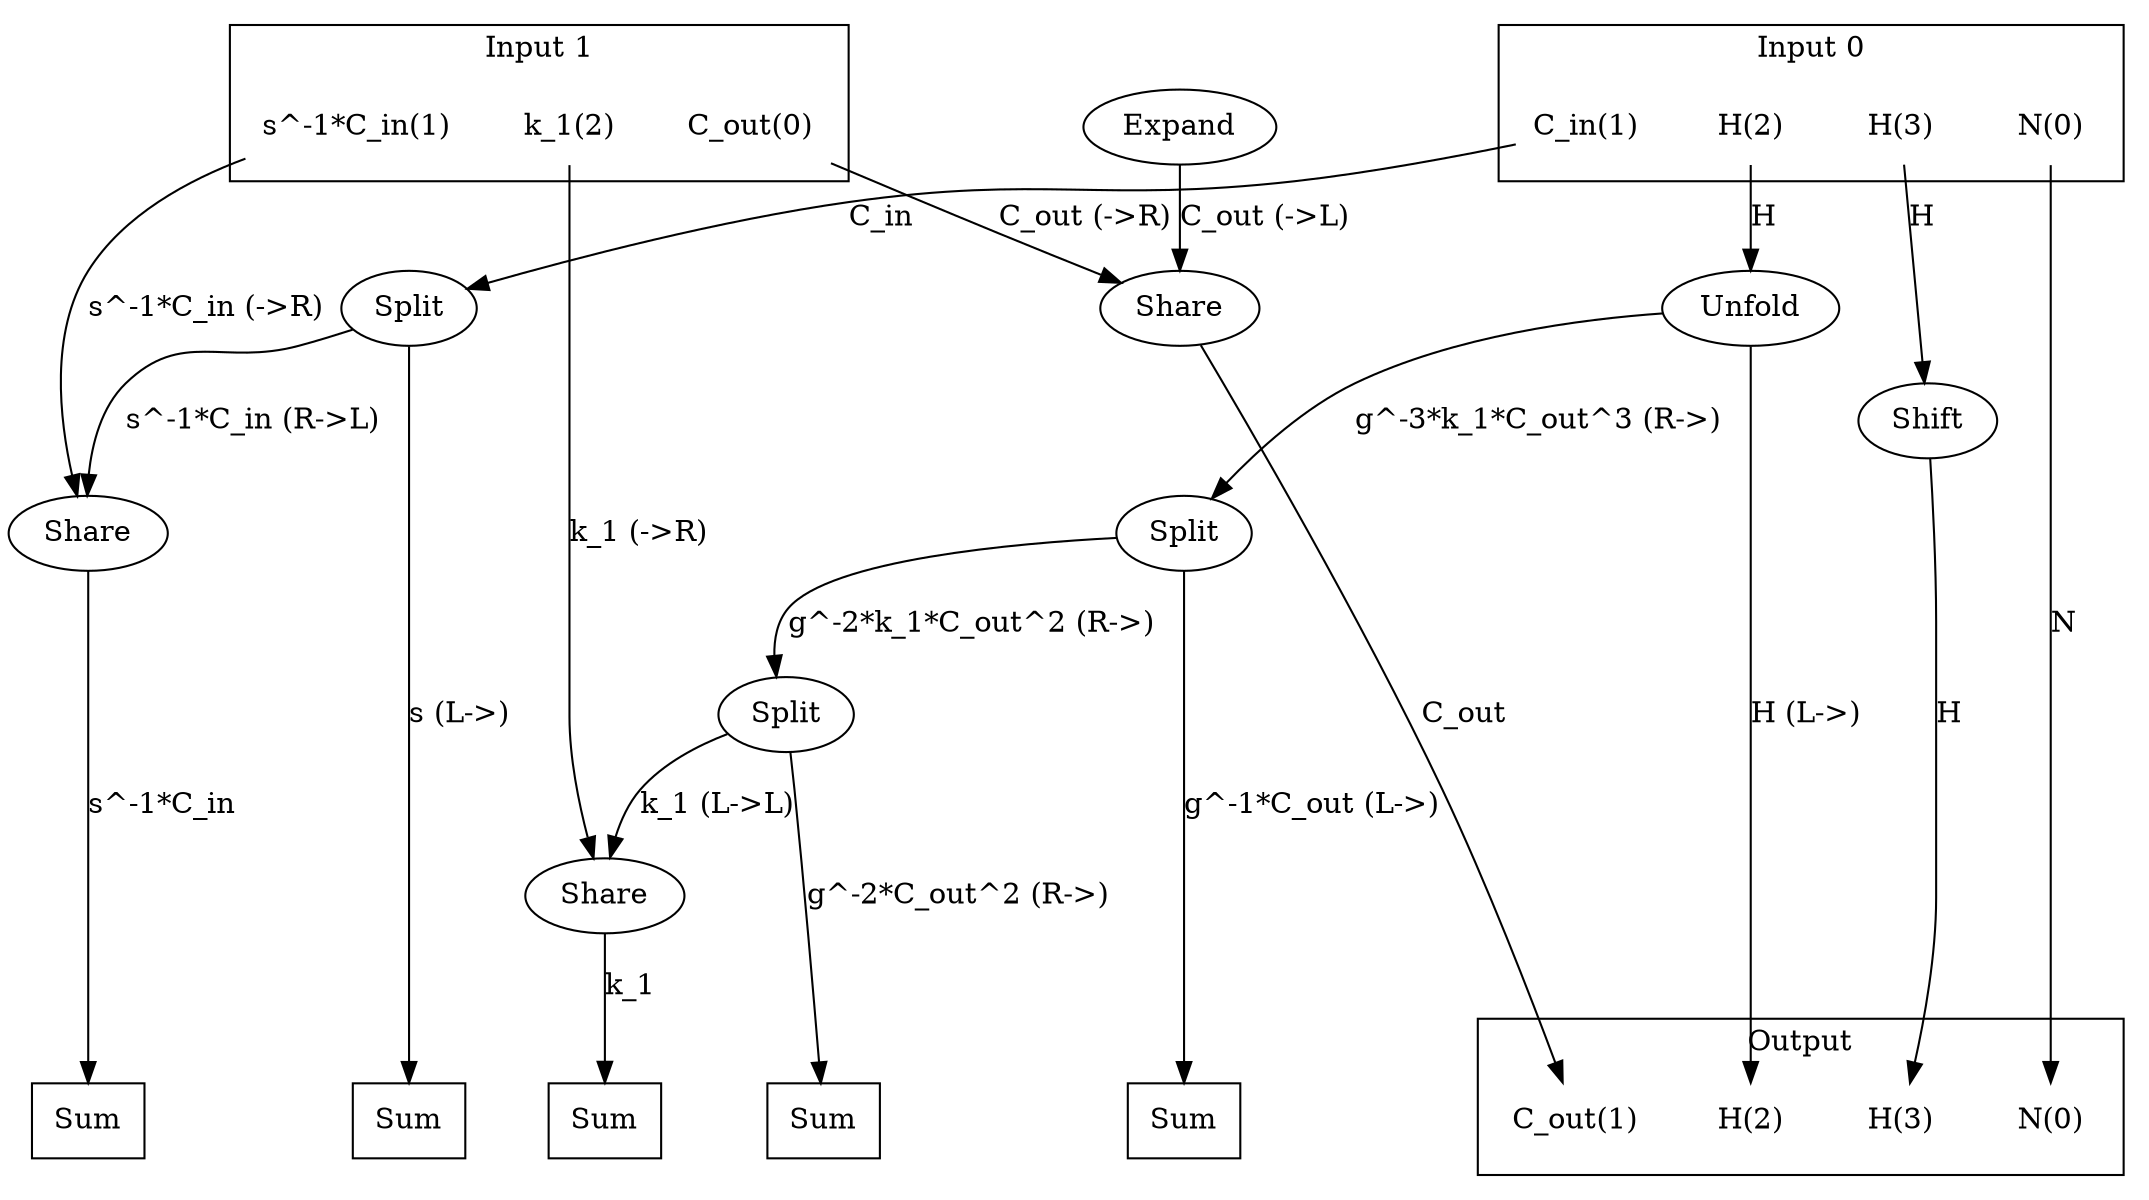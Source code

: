 digraph kernel_generated {
newrank = true;
op_0x560a21e8d4c0 [label="Unfold"];
op_0x560a22517a90 [label="Split"];
op_0x560a242db700 [label="Share"];
op_0x560a242db750 [label="Share"];
op_0x560a242db7a0 [label="Share"];
op_0x560a2447e6f0 [label="Shift"];
op_0x560a2457c0c0 [label="Split"];
op_0x560a2457c1b0 [label="Split"];
op_0x560a24643058 [label="Expand"];
reduce_0x7f9218002d30 [label="Sum", shape=box];
reduce_0x7f9218001998 [label="Sum", shape=box];
reduce_0x7f9218009a70 [label="Sum", shape=box];
reduce_0x7f921800c2b0 [label="Sum", shape=box];
reduce_0x7f92180055d0 [label="Sum", shape=box];
subgraph cluster_out {
label = "Output";
out_0 [label="N(0)", shape=none];
out_1 [label="C_out(1)", shape=none];
out_2 [label="H(2)", shape=none];
out_3 [label="H(3)", shape=none];
}
{ rank = same;
reduce_0x7f9218002d30;
reduce_0x7f9218001998;
reduce_0x7f9218009a70;
reduce_0x7f921800c2b0;
reduce_0x7f92180055d0;
out_0;
out_1;
out_2;
out_3;
}
subgraph cluster_in_0 {
label = "Input 0";
in_0_0 [label="N(0)", shape=none];
in_0_1 [label="C_in(1)", shape=none];
in_0_2 [label="H(2)", shape=none];
in_0_3 [label="H(3)", shape=none];
}
subgraph cluster_in_1 {
label = "Input 1";
in_1_0 [label="C_out(0)", shape=none];
in_1_1 [label="s^-1*C_in(1)", shape=none];
in_1_2 [label="k_1(2)", shape=none];
}
{ rank = same;
in_0_0;
in_0_1;
in_0_2;
in_0_3;
in_1_0;
in_1_1;
in_1_2;
}
in_0_0 -> out_0 [label="N"];
in_0_1 -> op_0x560a2457c0c0 [label="C_in"];
in_0_2 -> op_0x560a21e8d4c0 [label="H"];
in_0_3 -> op_0x560a2447e6f0 [label="H"];
in_1_0 -> op_0x560a242db700 [label="C_out (->R)"];
in_1_1 -> op_0x560a242db750 [label="s^-1*C_in (->R)"];
in_1_2 -> op_0x560a242db7a0 [label="k_1 (->R)"];
op_0x560a2457c1b0 -> op_0x560a22517a90 [label="g^-2*k_1*C_out^2 (R->)"];
op_0x560a242db700 -> out_1 [label="C_out"];
op_0x560a21e8d4c0 -> out_2 [label="H (L->)"];
op_0x560a2447e6f0 -> out_3 [label="H"];
op_0x560a24643058 -> op_0x560a242db700 [label="C_out (->L)"];
op_0x560a2457c0c0 -> op_0x560a242db750 [label="s^-1*C_in (R->L)"];
op_0x560a22517a90 -> op_0x560a242db7a0 [label="k_1 (L->L)"];
op_0x560a21e8d4c0 -> op_0x560a2457c1b0 [label="g^-3*k_1*C_out^3 (R->)"];
op_0x560a242db7a0 -> reduce_0x7f9218001998 [label="k_1"];
op_0x560a2457c0c0 -> reduce_0x7f9218002d30 [label="s (L->)"];
op_0x560a242db750 -> reduce_0x7f92180055d0 [label="s^-1*C_in"];
op_0x560a2457c1b0 -> reduce_0x7f9218009a70 [label="g^-1*C_out (L->)"];
op_0x560a22517a90 -> reduce_0x7f921800c2b0 [label="g^-2*C_out^2 (R->)"];
}
